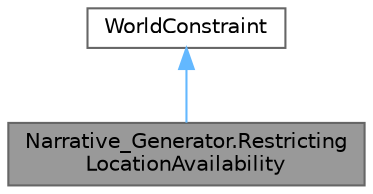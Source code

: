 digraph "Narrative_Generator.RestrictingLocationAvailability"
{
 // LATEX_PDF_SIZE
  bgcolor="transparent";
  edge [fontname=Helvetica,fontsize=10,labelfontname=Helvetica,labelfontsize=10];
  node [fontname=Helvetica,fontsize=10,shape=box,height=0.2,width=0.4];
  Node1 [label="Narrative_Generator.Restricting\lLocationAvailability",height=0.2,width=0.4,color="gray40", fillcolor="grey60", style="filled", fontcolor="black",tooltip="A class that implements constraints on movement around locations."];
  Node2 -> Node1 [dir="back",color="steelblue1",style="solid"];
  Node2 [label="WorldConstraint",height=0.2,width=0.4,color="gray40", fillcolor="white", style="filled",URL="$class_narrative___generator_1_1_world_constraint.html",tooltip="The base class for implementing the constraints imposed on the story."];
}
